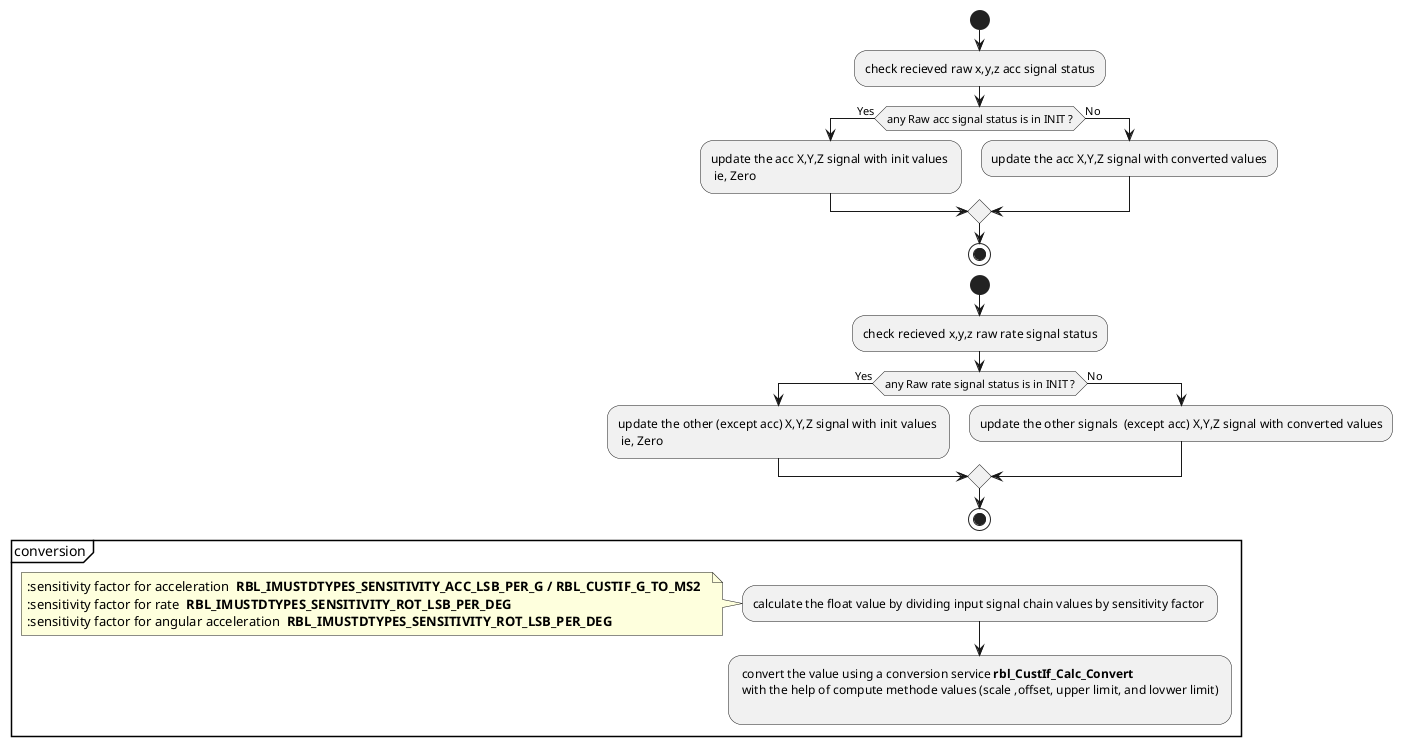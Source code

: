 @startuml
start
:check recieved raw x,y,z acc signal status;
if (any Raw acc signal status is in INIT ?) then (Yes)
  :update the acc X,Y,Z signal with init values \n ie, Zero;
else (No)
  :update the acc X,Y,Z signal with converted values;
endif
stop
start
:check recieved x,y,z raw rate signal status;
if (any Raw rate signal status is in INIT ?) then (Yes)
  :update the other (except acc) X,Y,Z signal with init values \n ie, Zero;
else (No)
  :update the other signals  (except acc) X,Y,Z signal with converted values;
endif
stop
group conversion
:calculate the float value by dividing input signal chain values by sensitivity factor ;
note left
:sensitivity factor for acceleration ** RBL_IMUSTDTYPES_SENSITIVITY_ACC_LSB_PER_G / RBL_CUSTIF_G_TO_MS2 ** 
:sensitivity factor for rate ** RBL_IMUSTDTYPES_SENSITIVITY_ROT_LSB_PER_DEG ** 
:sensitivity factor for angular acceleration ** RBL_IMUSTDTYPES_SENSITIVITY_ROT_LSB_PER_DEG ** 
end note
: convert the value using a conversion service **rbl_CustIf_Calc_Convert** \n with the help of compute methode values (scale ,offset, upper limit, and lovwer limit) \n ;
@enduml